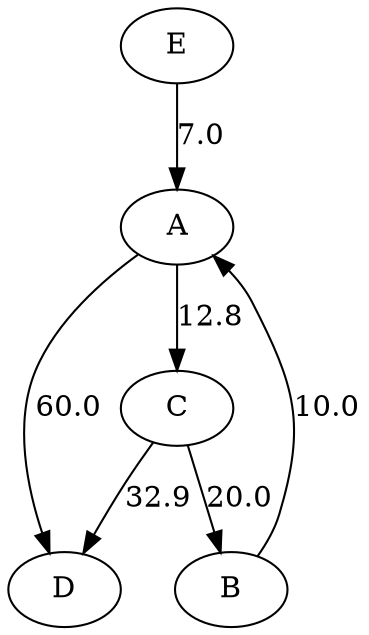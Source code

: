 digraph g {
	A->C [label=12.8 ]
	A->D [label=60.0 ]
	C->B [label=20.0 ]
	C->D [label=32.9 ]
	B->A [label=10.0 ]
	E->A [label=7.0 ]
}
